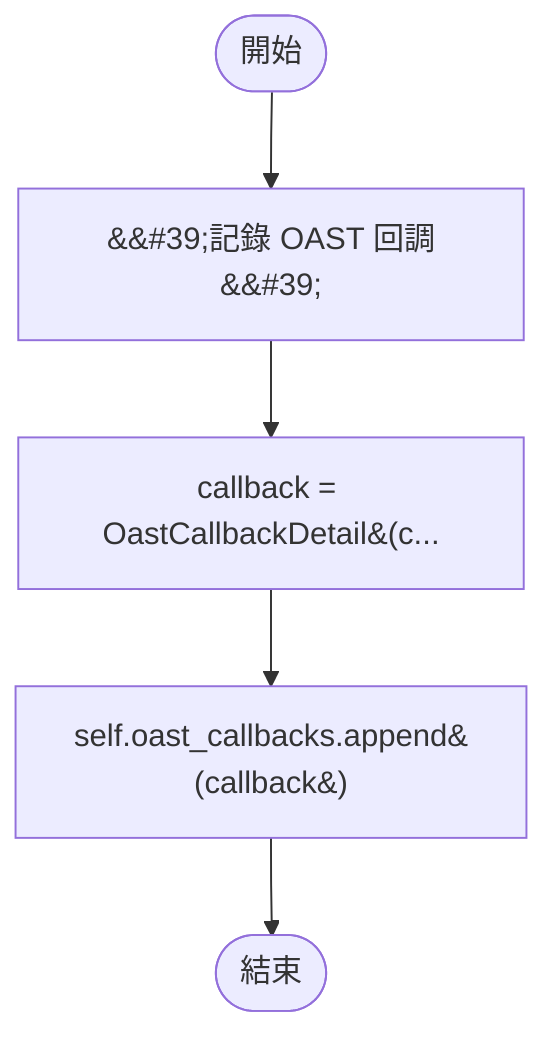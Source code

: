 flowchart TB
    n1([開始])
    n2([結束])
    n3[&amp;&#35;39;記錄 OAST 回調&amp;&#35;39;]
    n4[callback = OastCallbackDetail&#40;c...]
    n5[self.oast_callbacks.append&#40;callback&#41;]
    n1 --> n3
    n3 --> n4
    n4 --> n5
    n5 --> n2